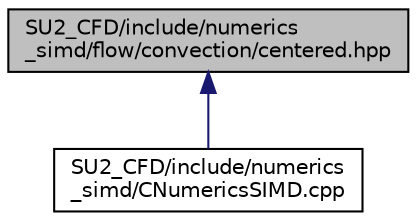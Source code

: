 digraph "SU2_CFD/include/numerics_simd/flow/convection/centered.hpp"
{
 // LATEX_PDF_SIZE
  edge [fontname="Helvetica",fontsize="10",labelfontname="Helvetica",labelfontsize="10"];
  node [fontname="Helvetica",fontsize="10",shape=record];
  Node1 [label="SU2_CFD/include/numerics\l_simd/flow/convection/centered.hpp",height=0.2,width=0.4,color="black", fillcolor="grey75", style="filled", fontcolor="black",tooltip="Centered convective schemes."];
  Node1 -> Node2 [dir="back",color="midnightblue",fontsize="10",style="solid",fontname="Helvetica"];
  Node2 [label="SU2_CFD/include/numerics\l_simd/CNumericsSIMD.cpp",height=0.2,width=0.4,color="black", fillcolor="white", style="filled",URL="$CNumericsSIMD_8cpp.html",tooltip=" "];
}
